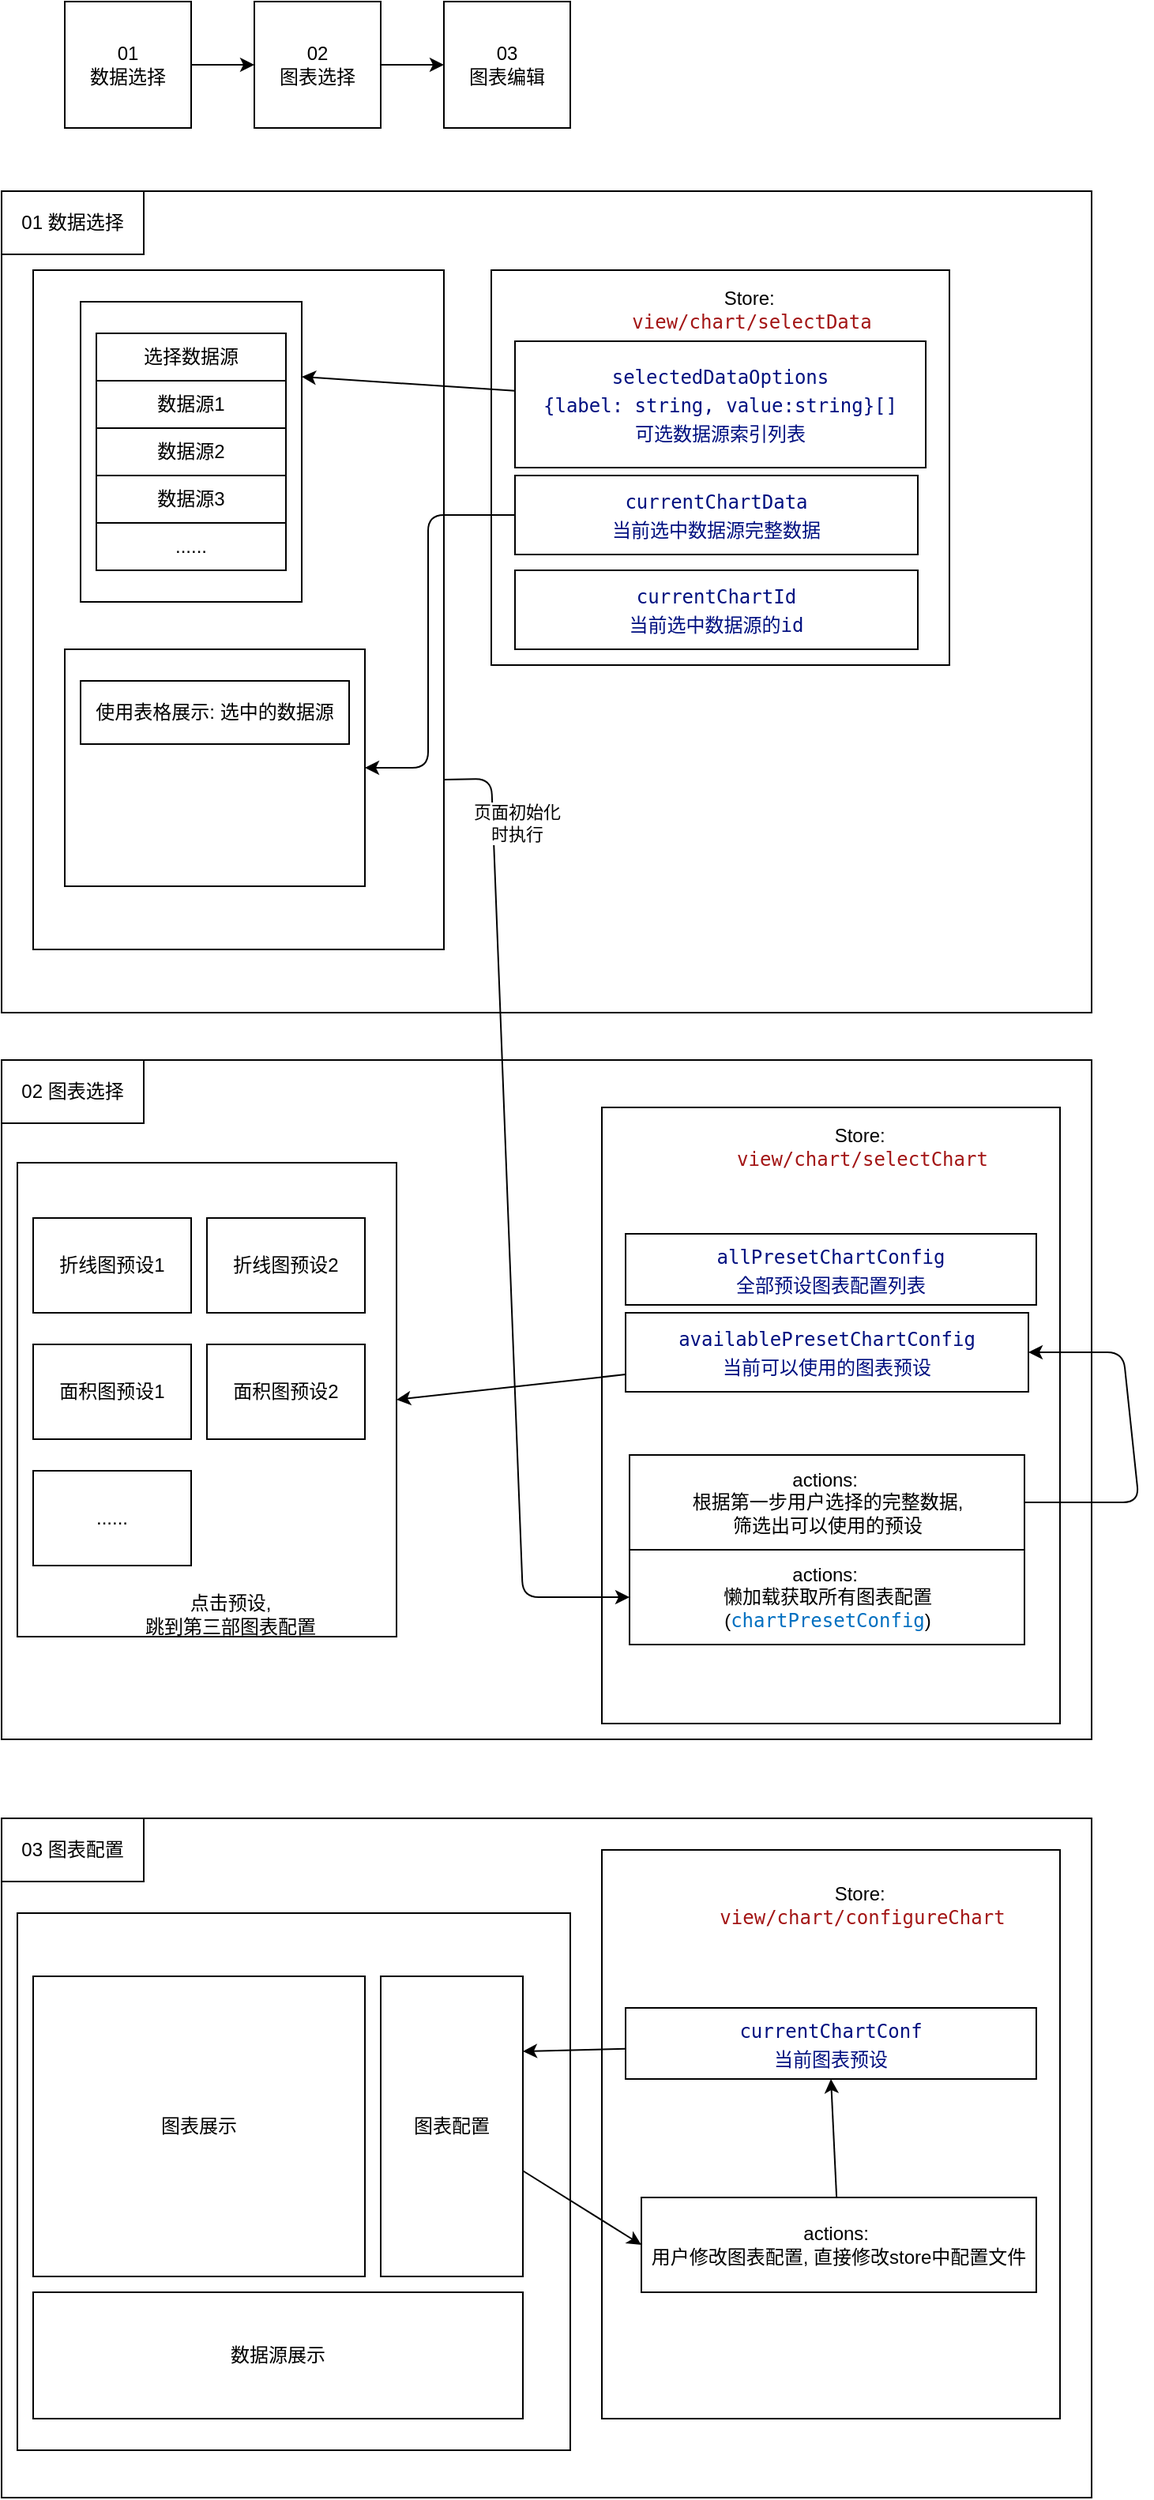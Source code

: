 <mxfile>
    <diagram id="_ERIA1zSipQTDJqZzZRD" name="第 1 页">
        <mxGraphModel dx="1565" dy="851" grid="1" gridSize="10" guides="1" tooltips="1" connect="1" arrows="1" fold="1" page="1" pageScale="1" pageWidth="827" pageHeight="1169" math="0" shadow="0">
            <root>
                <mxCell id="0"/>
                <mxCell id="1" parent="0"/>
                <mxCell id="9" style="edgeStyle=none;html=1;" parent="1" source="6" target="12" edge="1">
                    <mxGeometry relative="1" as="geometry">
                        <mxPoint x="240" y="120" as="targetPoint"/>
                    </mxGeometry>
                </mxCell>
                <mxCell id="6" value="01&lt;br&gt;数据选择" style="rounded=0;whiteSpace=wrap;html=1;fontFamily=Helvetica;fontSize=12;fontColor=default;align=center;strokeColor=default;fillColor=default;" parent="1" vertex="1">
                    <mxGeometry x="80" y="80" width="80" height="80" as="geometry"/>
                </mxCell>
                <mxCell id="15" value="" style="edgeStyle=none;html=1;" parent="1" source="12" target="14" edge="1">
                    <mxGeometry relative="1" as="geometry"/>
                </mxCell>
                <mxCell id="12" value="02&lt;br&gt;图表选择" style="rounded=0;whiteSpace=wrap;html=1;fontFamily=Helvetica;fontSize=12;fontColor=default;align=center;strokeColor=default;fillColor=default;" parent="1" vertex="1">
                    <mxGeometry x="200.0" y="80" width="80" height="80" as="geometry"/>
                </mxCell>
                <mxCell id="14" value="03&lt;br&gt;图表编辑" style="rounded=0;whiteSpace=wrap;html=1;fontFamily=Helvetica;fontSize=12;fontColor=default;align=center;strokeColor=default;fillColor=default;" parent="1" vertex="1">
                    <mxGeometry x="320.0" y="80" width="80" height="80" as="geometry"/>
                </mxCell>
                <mxCell id="17" value="" style="rounded=0;whiteSpace=wrap;html=1;" parent="1" vertex="1">
                    <mxGeometry x="40" y="200" width="690" height="520" as="geometry"/>
                </mxCell>
                <mxCell id="16" value="01 数据选择" style="rounded=0;whiteSpace=wrap;html=1;" parent="1" vertex="1">
                    <mxGeometry x="40" y="200" width="90" height="40" as="geometry"/>
                </mxCell>
                <mxCell id="26" value="" style="rounded=0;whiteSpace=wrap;html=1;" parent="1" vertex="1">
                    <mxGeometry x="350" y="250" width="290" height="250" as="geometry"/>
                </mxCell>
                <mxCell id="27" value="Store:&amp;nbsp;&lt;br&gt;&lt;span style=&quot;color: rgb(163, 21, 21); background-color: rgb(255, 255, 255); font-family: &amp;quot;Input Mono&amp;quot;, &amp;quot;Fira Code&amp;quot;, monospace, Menlo, Monaco, &amp;quot;Courier New&amp;quot;, monospace;&quot;&gt;view/chart/selectData&lt;/span&gt;" style="text;html=1;strokeColor=none;fillColor=none;align=center;verticalAlign=middle;whiteSpace=wrap;rounded=0;" parent="1" vertex="1">
                    <mxGeometry x="400" y="250" width="230" height="50" as="geometry"/>
                </mxCell>
                <mxCell id="28" value="&lt;div style=&quot;color: rgb(59, 59, 59); background-color: rgb(255, 255, 255); font-family: &amp;quot;Input Mono&amp;quot;, &amp;quot;Fira Code&amp;quot;, monospace, Menlo, Monaco, &amp;quot;Courier New&amp;quot;, monospace; line-height: 18px;&quot;&gt;&lt;span style=&quot;color: rgb(0, 16, 128);&quot;&gt;selectedDataOptions&lt;/span&gt;&lt;br&gt;&lt;/div&gt;&lt;div style=&quot;color: rgb(59, 59, 59); background-color: rgb(255, 255, 255); font-family: &amp;quot;Input Mono&amp;quot;, &amp;quot;Fira Code&amp;quot;, monospace, Menlo, Monaco, &amp;quot;Courier New&amp;quot;, monospace; line-height: 18px;&quot;&gt;&lt;span style=&quot;color: #001080;&quot;&gt;{&lt;/span&gt;&lt;span style=&quot;color: rgb(0, 16, 128);&quot;&gt;label: string, value:string&lt;/span&gt;&lt;span style=&quot;color: rgb(0, 16, 128);&quot;&gt;}[]&lt;/span&gt;&lt;/div&gt;&lt;div style=&quot;color: rgb(59, 59, 59); background-color: rgb(255, 255, 255); font-family: &amp;quot;Input Mono&amp;quot;, &amp;quot;Fira Code&amp;quot;, monospace, Menlo, Monaco, &amp;quot;Courier New&amp;quot;, monospace; line-height: 18px;&quot;&gt;&lt;span style=&quot;color: rgb(0, 16, 128);&quot;&gt;可选数据源索引列表&lt;/span&gt;&lt;span style=&quot;color: rgb(0, 16, 128);&quot;&gt;&lt;br&gt;&lt;/span&gt;&lt;/div&gt;" style="rounded=0;whiteSpace=wrap;html=1;" parent="1" vertex="1">
                    <mxGeometry x="365" y="295" width="260" height="80" as="geometry"/>
                </mxCell>
                <mxCell id="30" value="&lt;div style=&quot;background-color: rgb(255, 255, 255); font-family: &amp;quot;Input Mono&amp;quot;, &amp;quot;Fira Code&amp;quot;, monospace, Menlo, Monaco, &amp;quot;Courier New&amp;quot;, monospace; line-height: 18px;&quot;&gt;&lt;div style=&quot;color: rgb(59, 59, 59); line-height: 18px;&quot;&gt;&lt;span style=&quot;color: #001080;&quot;&gt;currentChartData&lt;/span&gt;&lt;/div&gt;&lt;/div&gt;&lt;div style=&quot;background-color: rgb(255, 255, 255); font-family: &amp;quot;Input Mono&amp;quot;, &amp;quot;Fira Code&amp;quot;, monospace, Menlo, Monaco, &amp;quot;Courier New&amp;quot;, monospace; line-height: 18px;&quot;&gt;&lt;font color=&quot;#001080&quot;&gt;当前选中数据源完整数据&lt;/font&gt;&lt;/div&gt;" style="rounded=0;whiteSpace=wrap;html=1;" parent="1" vertex="1">
                    <mxGeometry x="365" y="380" width="255" height="50" as="geometry"/>
                </mxCell>
                <mxCell id="39" value="&lt;div style=&quot;background-color: rgb(255, 255, 255); font-family: &amp;quot;Input Mono&amp;quot;, &amp;quot;Fira Code&amp;quot;, monospace, Menlo, Monaco, &amp;quot;Courier New&amp;quot;, monospace; line-height: 18px;&quot;&gt;&lt;div style=&quot;color: rgb(59, 59, 59); line-height: 18px;&quot;&gt;&lt;div style=&quot;line-height: 18px;&quot;&gt;&lt;span style=&quot;color: #001080;&quot;&gt;currentChartId&lt;/span&gt;&lt;/div&gt;&lt;/div&gt;&lt;/div&gt;&lt;div style=&quot;background-color: rgb(255, 255, 255); font-family: &amp;quot;Input Mono&amp;quot;, &amp;quot;Fira Code&amp;quot;, monospace, Menlo, Monaco, &amp;quot;Courier New&amp;quot;, monospace; line-height: 18px;&quot;&gt;&lt;font color=&quot;#001080&quot;&gt;当前选中数据源的id&lt;/font&gt;&lt;/div&gt;" style="rounded=0;whiteSpace=wrap;html=1;" parent="1" vertex="1">
                    <mxGeometry x="365" y="440" width="255" height="50" as="geometry"/>
                </mxCell>
                <mxCell id="40" value="" style="rounded=0;whiteSpace=wrap;html=1;" parent="1" vertex="1">
                    <mxGeometry x="40" y="750" width="690" height="430" as="geometry"/>
                </mxCell>
                <mxCell id="41" value="02 图表选择" style="rounded=0;whiteSpace=wrap;html=1;" parent="1" vertex="1">
                    <mxGeometry x="40" y="750" width="90" height="40" as="geometry"/>
                </mxCell>
                <mxCell id="48" value="" style="rounded=0;whiteSpace=wrap;html=1;" parent="1" vertex="1">
                    <mxGeometry x="420" y="780" width="290" height="390" as="geometry"/>
                </mxCell>
                <mxCell id="49" value="Store:&amp;nbsp;&lt;br&gt;&lt;span style=&quot;color: rgb(163, 21, 21); background-color: rgb(255, 255, 255); font-family: &amp;quot;Input Mono&amp;quot;, &amp;quot;Fira Code&amp;quot;, monospace, Menlo, Monaco, &amp;quot;Courier New&amp;quot;, monospace;&quot;&gt;view/chart/selectChart&lt;/span&gt;" style="text;html=1;strokeColor=none;fillColor=none;align=center;verticalAlign=middle;whiteSpace=wrap;rounded=0;" parent="1" vertex="1">
                    <mxGeometry x="470" y="780" width="230" height="50" as="geometry"/>
                </mxCell>
                <mxCell id="51" value="&lt;div style=&quot;color: rgb(59, 59, 59); background-color: rgb(255, 255, 255); font-family: &amp;quot;Input Mono&amp;quot;, &amp;quot;Fira Code&amp;quot;, monospace, Menlo, Monaco, &amp;quot;Courier New&amp;quot;, monospace; line-height: 18px;&quot;&gt;&lt;div style=&quot;line-height: 18px;&quot;&gt;&lt;span style=&quot;color: #001080;&quot;&gt;allPresetChartConfig&lt;/span&gt;&lt;/div&gt;&lt;/div&gt;&lt;div style=&quot;color: rgb(59, 59, 59); background-color: rgb(255, 255, 255); font-family: &amp;quot;Input Mono&amp;quot;, &amp;quot;Fira Code&amp;quot;, monospace, Menlo, Monaco, &amp;quot;Courier New&amp;quot;, monospace; line-height: 18px;&quot;&gt;&lt;span style=&quot;color: rgb(0, 16, 128);&quot;&gt;全部预设图表配置列表&lt;/span&gt;&lt;br&gt;&lt;/div&gt;" style="rounded=0;whiteSpace=wrap;html=1;" parent="1" vertex="1">
                    <mxGeometry x="435" y="860" width="260" height="45" as="geometry"/>
                </mxCell>
                <mxCell id="71" style="edgeStyle=none;html=1;entryX=1;entryY=0.5;entryDx=0;entryDy=0;fontSize=12;" parent="1" source="53" target="70" edge="1">
                    <mxGeometry relative="1" as="geometry"/>
                </mxCell>
                <mxCell id="53" value="&lt;div style=&quot;background-color: rgb(255, 255, 255); font-family: &amp;quot;Input Mono&amp;quot;, &amp;quot;Fira Code&amp;quot;, monospace, Menlo, Monaco, &amp;quot;Courier New&amp;quot;, monospace; line-height: 18px;&quot;&gt;&lt;div style=&quot;color: rgb(59, 59, 59); line-height: 18px;&quot;&gt;&lt;div style=&quot;line-height: 18px;&quot;&gt;&lt;span style=&quot;color: #001080;&quot;&gt;available&lt;/span&gt;&lt;span style=&quot;color: rgb(0, 16, 128);&quot;&gt;PresetChart&lt;/span&gt;&lt;span style=&quot;color: rgb(0, 16, 128);&quot;&gt;Config&lt;/span&gt;&lt;/div&gt;&lt;div style=&quot;line-height: 18px;&quot;&gt;&lt;span style=&quot;color: rgb(0, 16, 128);&quot;&gt;当前可以使用的图表预设&lt;/span&gt;&lt;/div&gt;&lt;/div&gt;&lt;/div&gt;" style="rounded=0;whiteSpace=wrap;html=1;" parent="1" vertex="1">
                    <mxGeometry x="435" y="910" width="255" height="50" as="geometry"/>
                </mxCell>
                <mxCell id="110" style="edgeStyle=none;html=1;entryX=1;entryY=0.5;entryDx=0;entryDy=0;fontSize=12;exitX=1;exitY=0.5;exitDx=0;exitDy=0;" parent="1" source="68" target="53" edge="1">
                    <mxGeometry relative="1" as="geometry">
                        <Array as="points">
                            <mxPoint x="760" y="1030"/>
                            <mxPoint x="750" y="935"/>
                        </Array>
                    </mxGeometry>
                </mxCell>
                <mxCell id="68" value="&lt;font style=&quot;font-size: 12px;&quot;&gt;actions:&amp;nbsp;&lt;br&gt;根据第一步用户选择的完整数据, &lt;br&gt;筛选出可以使用的预设&lt;/font&gt;" style="rounded=0;whiteSpace=wrap;html=1;fontSize=10;" parent="1" vertex="1">
                    <mxGeometry x="437.5" y="1000" width="250" height="60" as="geometry"/>
                </mxCell>
                <mxCell id="70" value="" style="rounded=0;whiteSpace=wrap;html=1;fontSize=12;" parent="1" vertex="1">
                    <mxGeometry x="50" y="815" width="240" height="300" as="geometry"/>
                </mxCell>
                <mxCell id="57" value="折线图预设1" style="rounded=0;whiteSpace=wrap;html=1;" parent="1" vertex="1">
                    <mxGeometry x="60" y="850" width="100" height="60" as="geometry"/>
                </mxCell>
                <mxCell id="58" value="折线图预设2" style="rounded=0;whiteSpace=wrap;html=1;" parent="1" vertex="1">
                    <mxGeometry x="170" y="850" width="100" height="60" as="geometry"/>
                </mxCell>
                <mxCell id="62" value="面积图预设1" style="rounded=0;whiteSpace=wrap;html=1;" parent="1" vertex="1">
                    <mxGeometry x="60" y="930" width="100" height="60" as="geometry"/>
                </mxCell>
                <mxCell id="63" value="面积图预设2" style="rounded=0;whiteSpace=wrap;html=1;" parent="1" vertex="1">
                    <mxGeometry x="170" y="930" width="100" height="60" as="geometry"/>
                </mxCell>
                <mxCell id="65" value="......" style="rounded=0;whiteSpace=wrap;html=1;" parent="1" vertex="1">
                    <mxGeometry x="60" y="1010" width="100" height="60" as="geometry"/>
                </mxCell>
                <mxCell id="86" value="" style="rounded=0;whiteSpace=wrap;html=1;" parent="1" vertex="1">
                    <mxGeometry x="40" y="1230" width="690" height="430" as="geometry"/>
                </mxCell>
                <mxCell id="87" value="03&amp;nbsp;图表配置" style="rounded=0;whiteSpace=wrap;html=1;" parent="1" vertex="1">
                    <mxGeometry x="40" y="1230" width="90" height="40" as="geometry"/>
                </mxCell>
                <mxCell id="88" value="" style="rounded=0;whiteSpace=wrap;html=1;" parent="1" vertex="1">
                    <mxGeometry x="420" y="1250" width="290" height="360" as="geometry"/>
                </mxCell>
                <mxCell id="89" value="Store:&amp;nbsp;&lt;br&gt;&lt;span style=&quot;color: rgb(163, 21, 21); background-color: rgb(255, 255, 255); font-family: &amp;quot;Input Mono&amp;quot;, &amp;quot;Fira Code&amp;quot;, monospace, Menlo, Monaco, &amp;quot;Courier New&amp;quot;, monospace;&quot;&gt;view/chart/&lt;/span&gt;&lt;font face=&quot;Input Mono, Fira Code, monospace, Menlo, Monaco, Courier New, monospace&quot; color=&quot;#a31515&quot;&gt;configureChart&lt;/font&gt;" style="text;html=1;strokeColor=none;fillColor=none;align=center;verticalAlign=middle;whiteSpace=wrap;rounded=0;" parent="1" vertex="1">
                    <mxGeometry x="470" y="1260" width="230" height="50" as="geometry"/>
                </mxCell>
                <mxCell id="90" value="&lt;div style=&quot;background-color: rgb(255, 255, 255); font-family: &amp;quot;Input Mono&amp;quot;, &amp;quot;Fira Code&amp;quot;, monospace, Menlo, Monaco, &amp;quot;Courier New&amp;quot;, monospace; line-height: 18px;&quot;&gt;&lt;div style=&quot;line-height: 18px;&quot;&gt;&lt;font color=&quot;#001080&quot;&gt;currentChartConf&lt;/font&gt;&lt;/div&gt;&lt;/div&gt;&lt;div style=&quot;background-color: rgb(255, 255, 255); font-family: &amp;quot;Input Mono&amp;quot;, &amp;quot;Fira Code&amp;quot;, monospace, Menlo, Monaco, &amp;quot;Courier New&amp;quot;, monospace; line-height: 18px;&quot;&gt;&lt;font color=&quot;#001080&quot;&gt;当前图表预设&lt;/font&gt;&lt;/div&gt;" style="rounded=0;whiteSpace=wrap;html=1;" parent="1" vertex="1">
                    <mxGeometry x="435" y="1350" width="260" height="45" as="geometry"/>
                </mxCell>
                <mxCell id="94" value="" style="rounded=0;whiteSpace=wrap;html=1;fontSize=12;" parent="1" vertex="1">
                    <mxGeometry x="50" y="1290" width="350" height="340" as="geometry"/>
                </mxCell>
                <mxCell id="99" value="图表展示" style="rounded=0;whiteSpace=wrap;html=1;" parent="1" vertex="1">
                    <mxGeometry x="60" y="1330" width="210" height="190" as="geometry"/>
                </mxCell>
                <mxCell id="108" style="edgeStyle=none;html=1;entryX=0;entryY=0.5;entryDx=0;entryDy=0;fontSize=12;" parent="1" source="101" target="107" edge="1">
                    <mxGeometry relative="1" as="geometry"/>
                </mxCell>
                <mxCell id="101" value="图表配置" style="rounded=0;whiteSpace=wrap;html=1;" parent="1" vertex="1">
                    <mxGeometry x="280" y="1330" width="90" height="190" as="geometry"/>
                </mxCell>
                <mxCell id="102" value="数据源展示" style="rounded=0;whiteSpace=wrap;html=1;" parent="1" vertex="1">
                    <mxGeometry x="60" y="1530" width="310" height="80" as="geometry"/>
                </mxCell>
                <mxCell id="103" style="edgeStyle=none;html=1;entryX=1;entryY=0.25;entryDx=0;entryDy=0;fontSize=12;" parent="1" source="90" target="101" edge="1">
                    <mxGeometry relative="1" as="geometry"/>
                </mxCell>
                <mxCell id="106" value="点击预设, &lt;br&gt;跳到第三部图表配置" style="text;html=1;strokeColor=none;fillColor=none;align=center;verticalAlign=middle;whiteSpace=wrap;rounded=0;fontSize=12;" parent="1" vertex="1">
                    <mxGeometry x="120" y="1086" width="130" height="30" as="geometry"/>
                </mxCell>
                <mxCell id="109" style="edgeStyle=none;html=1;entryX=0.5;entryY=1;entryDx=0;entryDy=0;fontSize=12;" parent="1" source="107" target="90" edge="1">
                    <mxGeometry relative="1" as="geometry"/>
                </mxCell>
                <mxCell id="111" value="" style="rounded=0;whiteSpace=wrap;html=1;" vertex="1" parent="1">
                    <mxGeometry x="60" y="250" width="260" height="430" as="geometry"/>
                </mxCell>
                <mxCell id="107" value="&lt;font style=&quot;font-size: 12px;&quot;&gt;actions:&amp;nbsp;&lt;br&gt;用户修改图表配置, 直接修改store中配置文件&lt;br&gt;&lt;/font&gt;" style="rounded=0;whiteSpace=wrap;html=1;fontSize=10;" parent="1" vertex="1">
                    <mxGeometry x="445" y="1470" width="250" height="60" as="geometry"/>
                </mxCell>
                <mxCell id="18" value="" style="rounded=0;whiteSpace=wrap;html=1;" parent="1" vertex="1">
                    <mxGeometry x="90" y="270" width="140" height="190" as="geometry"/>
                </mxCell>
                <mxCell id="19" value="数据源1" style="rounded=0;whiteSpace=wrap;html=1;" parent="1" vertex="1">
                    <mxGeometry x="100" y="320" width="120" height="30" as="geometry"/>
                </mxCell>
                <mxCell id="20" value="数据源2" style="rounded=0;whiteSpace=wrap;html=1;" parent="1" vertex="1">
                    <mxGeometry x="100" y="350" width="120" height="30" as="geometry"/>
                </mxCell>
                <mxCell id="21" value="数据源3" style="rounded=0;whiteSpace=wrap;html=1;" parent="1" vertex="1">
                    <mxGeometry x="100" y="380" width="120" height="30" as="geometry"/>
                </mxCell>
                <mxCell id="23" value="......" style="rounded=0;whiteSpace=wrap;html=1;" parent="1" vertex="1">
                    <mxGeometry x="100" y="410" width="120" height="30" as="geometry"/>
                </mxCell>
                <mxCell id="24" value="选择数据源" style="rounded=0;whiteSpace=wrap;html=1;" parent="1" vertex="1">
                    <mxGeometry x="100" y="290" width="120" height="30" as="geometry"/>
                </mxCell>
                <mxCell id="29" style="edgeStyle=none;html=1;entryX=1;entryY=0.25;entryDx=0;entryDy=0;" parent="1" source="28" target="18" edge="1">
                    <mxGeometry relative="1" as="geometry"/>
                </mxCell>
                <mxCell id="38" style="edgeStyle=none;html=1;entryX=1;entryY=0.5;entryDx=0;entryDy=0;" parent="1" source="30" target="36" edge="1">
                    <mxGeometry relative="1" as="geometry">
                        <Array as="points">
                            <mxPoint x="310" y="405"/>
                            <mxPoint x="310" y="565"/>
                        </Array>
                    </mxGeometry>
                </mxCell>
                <mxCell id="36" value="" style="rounded=0;whiteSpace=wrap;html=1;" parent="1" vertex="1">
                    <mxGeometry x="80" y="490" width="190" height="150" as="geometry"/>
                </mxCell>
                <mxCell id="37" value="使用表格展示: 选中的数据源" style="rounded=0;whiteSpace=wrap;html=1;" parent="1" vertex="1">
                    <mxGeometry x="90" y="510" width="170" height="40" as="geometry"/>
                </mxCell>
                <mxCell id="112" value="" style="endArrow=classic;html=1;entryX=0;entryY=0.5;entryDx=0;entryDy=0;exitX=1;exitY=0.75;exitDx=0;exitDy=0;" edge="1" parent="1" source="111" target="113">
                    <mxGeometry width="50" height="50" relative="1" as="geometry">
                        <mxPoint x="320" y="515" as="sourcePoint"/>
                        <mxPoint x="390.711" y="465" as="targetPoint"/>
                        <Array as="points">
                            <mxPoint x="350" y="572"/>
                            <mxPoint x="370" y="1090"/>
                        </Array>
                    </mxGeometry>
                </mxCell>
                <mxCell id="114" value="页面初始化&lt;br&gt;时执行" style="edgeLabel;html=1;align=center;verticalAlign=middle;resizable=0;points=[];" vertex="1" connectable="0" parent="112">
                    <mxGeometry x="-0.695" relative="1" as="geometry">
                        <mxPoint x="13" y="-36" as="offset"/>
                    </mxGeometry>
                </mxCell>
                <mxCell id="113" value="&lt;font style=&quot;font-size: 12px;&quot;&gt;actions:&amp;nbsp;&lt;br&gt;懒加载获取所有图表配置(&lt;span style=&quot;color: rgb(0, 112, 193); background-color: rgb(255, 255, 255); font-family: &amp;quot;Input Mono&amp;quot;, &amp;quot;Fira Code&amp;quot;, monospace, Menlo, Monaco, &amp;quot;Courier New&amp;quot;, monospace;&quot;&gt;chartPresetConfig&lt;/span&gt;&lt;/font&gt;&lt;span style=&quot;font-size: 12px; background-color: initial;&quot;&gt;)&lt;/span&gt;" style="rounded=0;whiteSpace=wrap;html=1;fontSize=10;" vertex="1" parent="1">
                    <mxGeometry x="437.5" y="1060" width="250" height="60" as="geometry"/>
                </mxCell>
            </root>
        </mxGraphModel>
    </diagram>
</mxfile>
